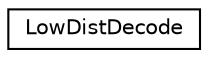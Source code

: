 digraph "Graphical Class Hierarchy"
{
 // LATEX_PDF_SIZE
  edge [fontname="Helvetica",fontsize="10",labelfontname="Helvetica",labelfontsize="10"];
  node [fontname="Helvetica",fontsize="10",shape=record];
  rankdir="LR";
  Node0 [label="LowDistDecode",height=0.2,width=0.4,color="black", fillcolor="white", style="filled",URL="$structLowDistDecode.html",tooltip=" "];
}
